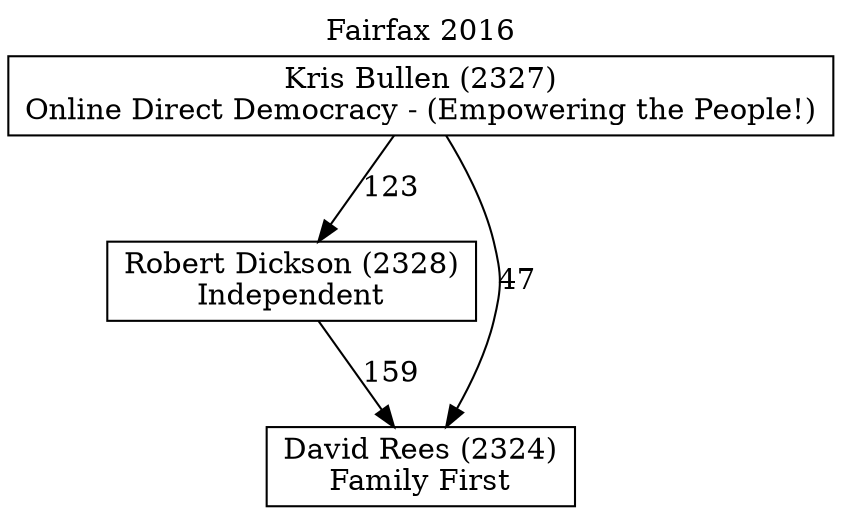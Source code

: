 // House preference flow
digraph "David Rees (2324)_Fairfax_2016" {
	graph [label="Fairfax 2016" labelloc=t mclimit=10]
	node [shape=box]
	"Robert Dickson (2328)" [label="Robert Dickson (2328)
Independent"]
	"Kris Bullen (2327)" [label="Kris Bullen (2327)
Online Direct Democracy - (Empowering the People!)"]
	"David Rees (2324)" [label="David Rees (2324)
Family First"]
	"Kris Bullen (2327)" -> "David Rees (2324)" [label=47]
	"Kris Bullen (2327)" -> "Robert Dickson (2328)" [label=123]
	"Robert Dickson (2328)" -> "David Rees (2324)" [label=159]
}
